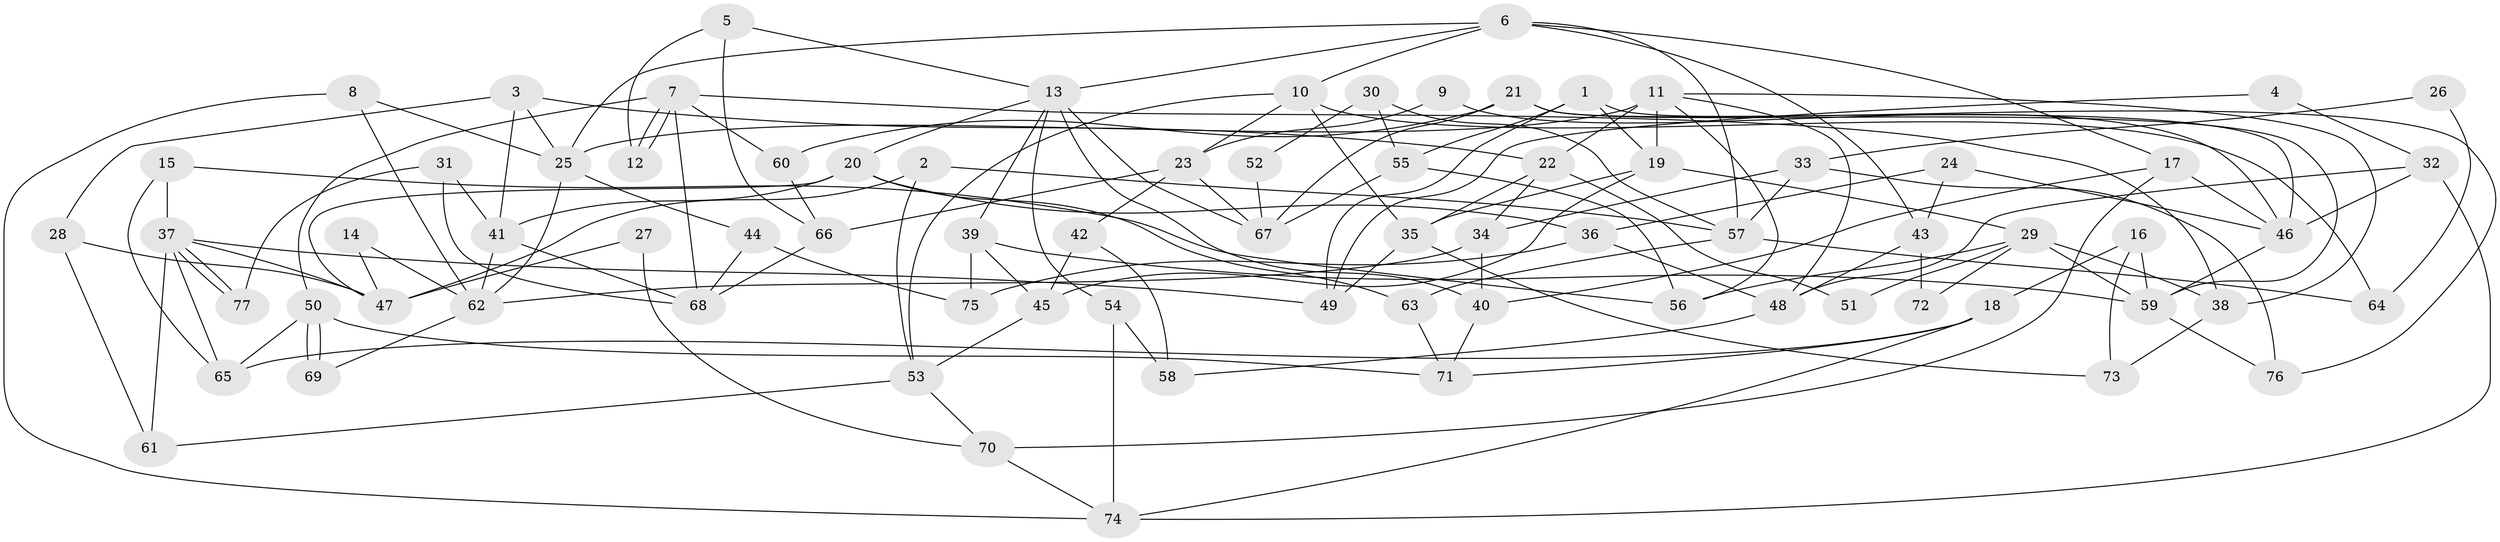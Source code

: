 // coarse degree distribution, {5: 0.20512820512820512, 3: 0.05128205128205128, 7: 0.15384615384615385, 6: 0.1794871794871795, 14: 0.02564102564102564, 8: 0.07692307692307693, 2: 0.15384615384615385, 4: 0.15384615384615385}
// Generated by graph-tools (version 1.1) at 2025/37/03/04/25 23:37:07]
// undirected, 77 vertices, 154 edges
graph export_dot {
  node [color=gray90,style=filled];
  1;
  2;
  3;
  4;
  5;
  6;
  7;
  8;
  9;
  10;
  11;
  12;
  13;
  14;
  15;
  16;
  17;
  18;
  19;
  20;
  21;
  22;
  23;
  24;
  25;
  26;
  27;
  28;
  29;
  30;
  31;
  32;
  33;
  34;
  35;
  36;
  37;
  38;
  39;
  40;
  41;
  42;
  43;
  44;
  45;
  46;
  47;
  48;
  49;
  50;
  51;
  52;
  53;
  54;
  55;
  56;
  57;
  58;
  59;
  60;
  61;
  62;
  63;
  64;
  65;
  66;
  67;
  68;
  69;
  70;
  71;
  72;
  73;
  74;
  75;
  76;
  77;
  1 -- 55;
  1 -- 19;
  1 -- 49;
  1 -- 76;
  2 -- 57;
  2 -- 47;
  2 -- 53;
  3 -- 28;
  3 -- 41;
  3 -- 22;
  3 -- 25;
  4 -- 49;
  4 -- 32;
  5 -- 66;
  5 -- 13;
  5 -- 12;
  6 -- 17;
  6 -- 25;
  6 -- 10;
  6 -- 13;
  6 -- 43;
  6 -- 57;
  7 -- 12;
  7 -- 12;
  7 -- 50;
  7 -- 38;
  7 -- 60;
  7 -- 68;
  8 -- 25;
  8 -- 62;
  8 -- 74;
  9 -- 23;
  9 -- 46;
  10 -- 53;
  10 -- 23;
  10 -- 35;
  10 -- 64;
  11 -- 22;
  11 -- 38;
  11 -- 19;
  11 -- 25;
  11 -- 48;
  11 -- 56;
  13 -- 54;
  13 -- 20;
  13 -- 39;
  13 -- 40;
  13 -- 67;
  14 -- 47;
  14 -- 62;
  15 -- 56;
  15 -- 37;
  15 -- 65;
  16 -- 59;
  16 -- 18;
  16 -- 73;
  17 -- 40;
  17 -- 46;
  17 -- 70;
  18 -- 71;
  18 -- 65;
  18 -- 74;
  19 -- 45;
  19 -- 29;
  19 -- 35;
  20 -- 41;
  20 -- 36;
  20 -- 47;
  20 -- 63;
  21 -- 59;
  21 -- 46;
  21 -- 60;
  21 -- 67;
  22 -- 35;
  22 -- 34;
  22 -- 51;
  23 -- 67;
  23 -- 42;
  23 -- 66;
  24 -- 43;
  24 -- 36;
  24 -- 46;
  25 -- 44;
  25 -- 62;
  26 -- 64;
  26 -- 33;
  27 -- 47;
  27 -- 70;
  28 -- 47;
  28 -- 61;
  29 -- 38;
  29 -- 51;
  29 -- 56;
  29 -- 59;
  29 -- 72;
  30 -- 55;
  30 -- 57;
  30 -- 52;
  31 -- 68;
  31 -- 41;
  31 -- 77;
  32 -- 48;
  32 -- 74;
  32 -- 46;
  33 -- 34;
  33 -- 76;
  33 -- 57;
  34 -- 40;
  34 -- 62;
  35 -- 49;
  35 -- 73;
  36 -- 75;
  36 -- 48;
  37 -- 77;
  37 -- 77;
  37 -- 49;
  37 -- 47;
  37 -- 61;
  37 -- 65;
  38 -- 73;
  39 -- 59;
  39 -- 45;
  39 -- 75;
  40 -- 71;
  41 -- 68;
  41 -- 62;
  42 -- 45;
  42 -- 58;
  43 -- 48;
  43 -- 72;
  44 -- 68;
  44 -- 75;
  45 -- 53;
  46 -- 59;
  48 -- 58;
  50 -- 69;
  50 -- 69;
  50 -- 65;
  50 -- 71;
  52 -- 67;
  53 -- 70;
  53 -- 61;
  54 -- 58;
  54 -- 74;
  55 -- 56;
  55 -- 67;
  57 -- 63;
  57 -- 64;
  59 -- 76;
  60 -- 66;
  62 -- 69;
  63 -- 71;
  66 -- 68;
  70 -- 74;
}
